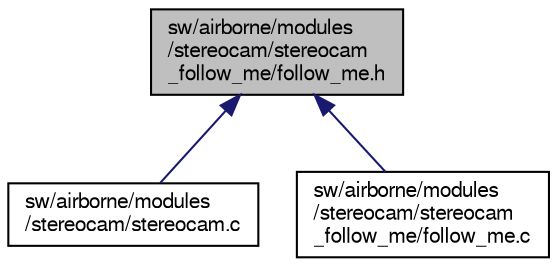 digraph "sw/airborne/modules/stereocam/stereocam_follow_me/follow_me.h"
{
  edge [fontname="FreeSans",fontsize="10",labelfontname="FreeSans",labelfontsize="10"];
  node [fontname="FreeSans",fontsize="10",shape=record];
  Node1 [label="sw/airborne/modules\l/stereocam/stereocam\l_follow_me/follow_me.h",height=0.2,width=0.4,color="black", fillcolor="grey75", style="filled", fontcolor="black"];
  Node1 -> Node2 [dir="back",color="midnightblue",fontsize="10",style="solid",fontname="FreeSans"];
  Node2 [label="sw/airborne/modules\l/stereocam/stereocam.c",height=0.2,width=0.4,color="black", fillcolor="white", style="filled",URL="$stereocam_8c.html",tooltip="interface to TU Delft serial stereocam Include stereocam.xml to your airframe file. "];
  Node1 -> Node3 [dir="back",color="midnightblue",fontsize="10",style="solid",fontname="FreeSans"];
  Node3 [label="sw/airborne/modules\l/stereocam/stereocam\l_follow_me/follow_me.c",height=0.2,width=0.4,color="black", fillcolor="white", style="filled",URL="$stereocam_2stereocam__follow__me_2follow__me_8c.html"];
}
